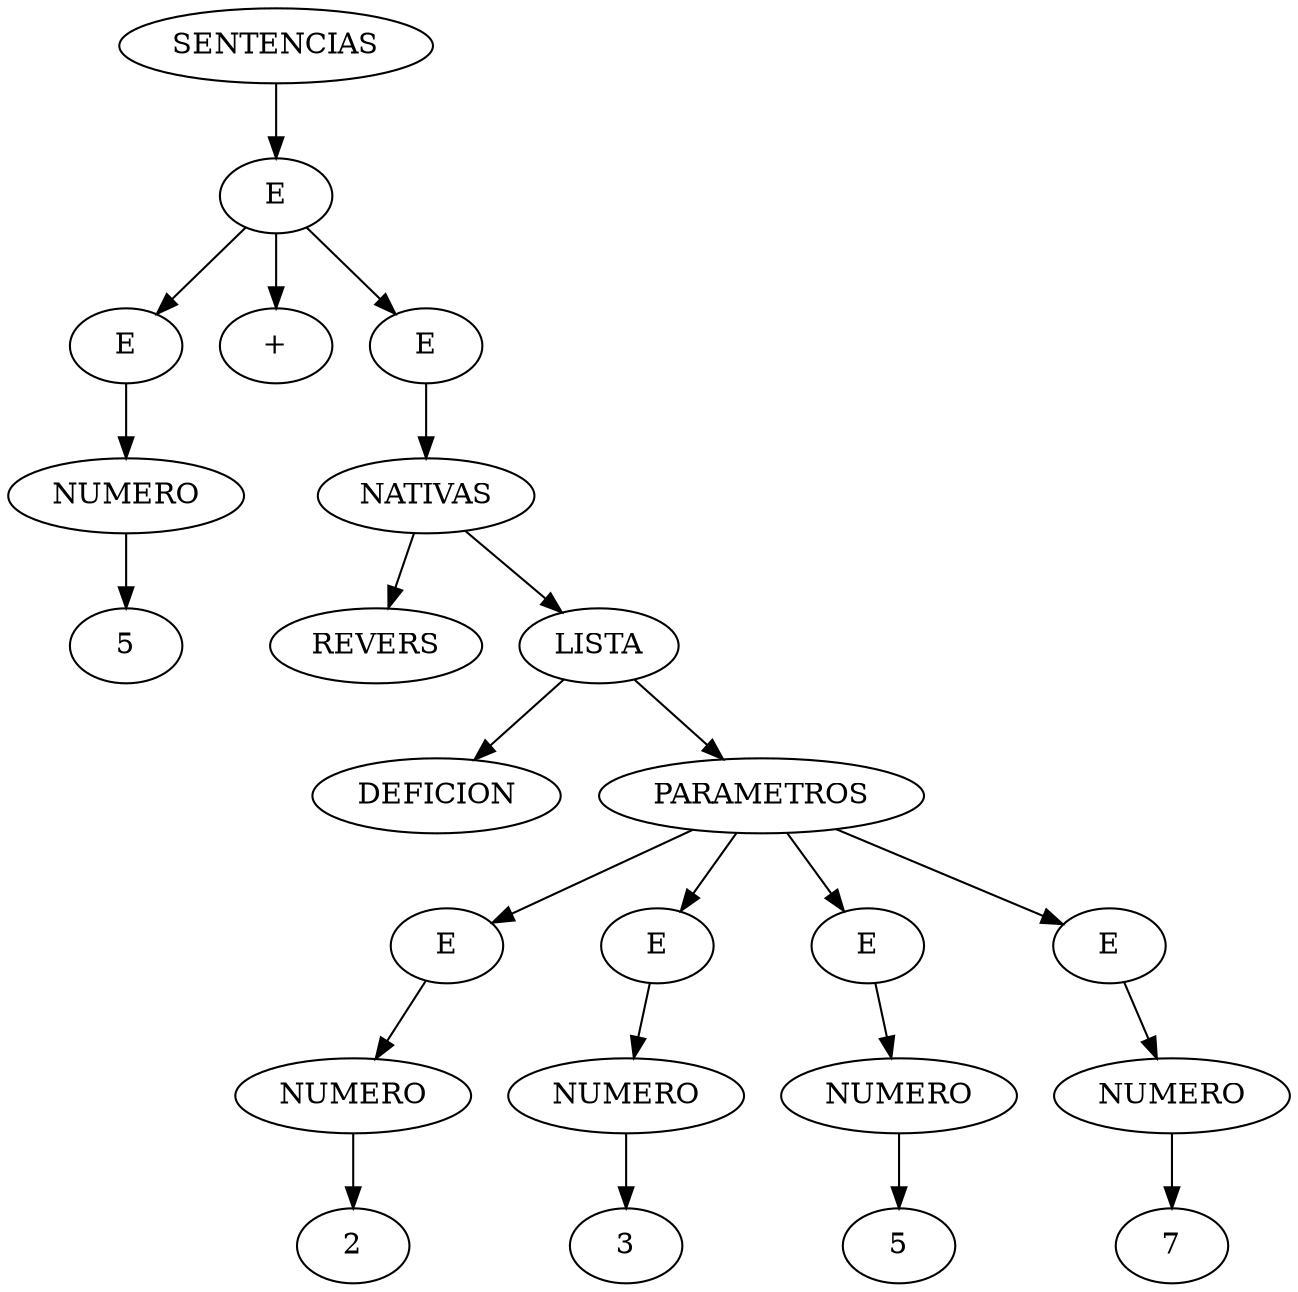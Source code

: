 digraph arbol{nodo13023392 [label="SENTENCIAS"];
nodo13023392 ->nodo13023760;
nodo13023760 [label="E"];
nodo13023760 ->nodo13802656;
nodo13802656 [label="E"];
nodo13802656 ->nodo17328784;
nodo17328784 [label="NUMERO"];
nodo17328784 ->nodo17238624;
nodo17238624 [label="5"];
nodo13023760 ->nodo13023792;
nodo13023792 [label="+"];
nodo13023760 ->nodo13024896;
nodo13024896 [label="E"];
nodo13024896 ->nodo13027472;
nodo13027472 [label="NATIVAS"];
nodo13027472 ->nodo13024864;
nodo13024864 [label="REVERS"];
nodo13027472 ->nodo13029312;
nodo13029312 [label="LISTA"];
nodo13029312 ->nodo13027440;
nodo13027440 [label="DEFICION"];
nodo13029312 ->nodo13834576;
nodo13834576 [label="PARAMETROS"];
nodo13834576 ->nodo17236384;
nodo17236384 [label="E"];
nodo17236384 ->nodo13820576;
nodo13820576 [label="NUMERO"];
nodo13820576 ->nodo10379856;
nodo10379856 [label="2"];
nodo13834576 ->nodo12735888;
nodo12735888 [label="E"];
nodo12735888 ->nodo18214304;
nodo18214304 [label="NUMERO"];
nodo18214304 ->nodo17435584;
nodo17435584 [label="3"];
nodo13834576 ->nodo18286080;
nodo18286080 [label="E"];
nodo18286080 ->nodo13031856;
nodo13031856 [label="NUMERO"];
nodo13031856 ->nodo13031888;
nodo13031888 [label="5"];
nodo13834576 ->nodo13030384;
nodo13030384 [label="E"];
nodo13030384 ->nodo13030416;
nodo13030416 [label="NUMERO"];
nodo13030416 ->nodo13029280;
nodo13029280 [label="7"];
}